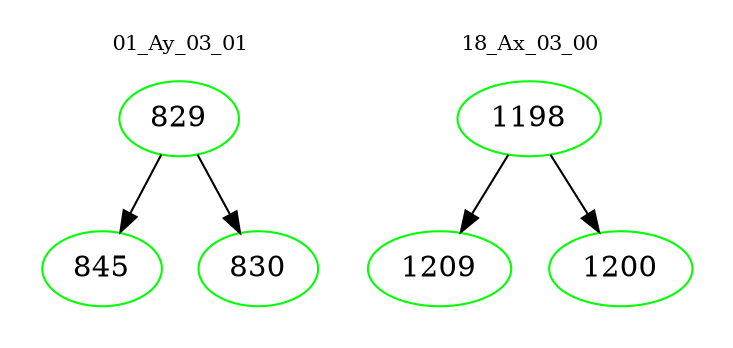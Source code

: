 digraph{
subgraph cluster_0 {
color = white
label = "01_Ay_03_01";
fontsize=10;
T0_829 [label="829", color="green"]
T0_829 -> T0_845 [color="black"]
T0_845 [label="845", color="green"]
T0_829 -> T0_830 [color="black"]
T0_830 [label="830", color="green"]
}
subgraph cluster_1 {
color = white
label = "18_Ax_03_00";
fontsize=10;
T1_1198 [label="1198", color="green"]
T1_1198 -> T1_1209 [color="black"]
T1_1209 [label="1209", color="green"]
T1_1198 -> T1_1200 [color="black"]
T1_1200 [label="1200", color="green"]
}
}
